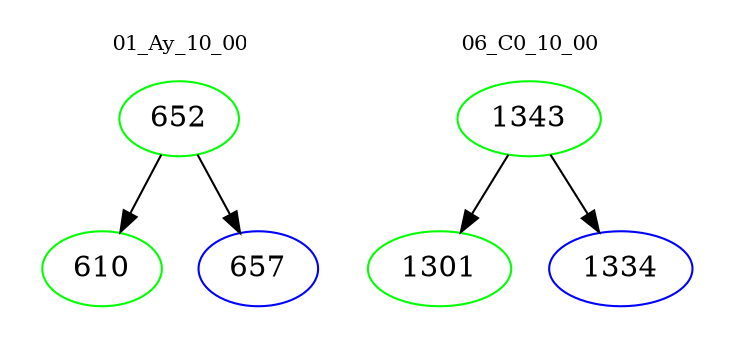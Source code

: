 digraph{
subgraph cluster_0 {
color = white
label = "01_Ay_10_00";
fontsize=10;
T0_652 [label="652", color="green"]
T0_652 -> T0_610 [color="black"]
T0_610 [label="610", color="green"]
T0_652 -> T0_657 [color="black"]
T0_657 [label="657", color="blue"]
}
subgraph cluster_1 {
color = white
label = "06_C0_10_00";
fontsize=10;
T1_1343 [label="1343", color="green"]
T1_1343 -> T1_1301 [color="black"]
T1_1301 [label="1301", color="green"]
T1_1343 -> T1_1334 [color="black"]
T1_1334 [label="1334", color="blue"]
}
}
